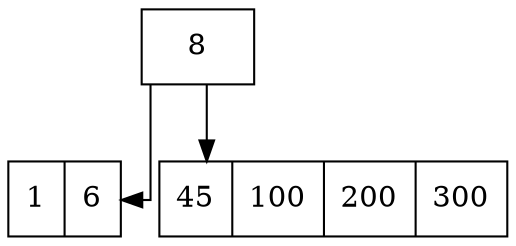 digraph G { node[shape = box;] concentrate=true; graph[splines = ortho]; nodo1[shape = record label = "{1}|{6}"]nodo2[shape = record label = "{45}|{100}|{200}|{300}"]nodo0[shape = record label = "{8}"]nodo0->nodo1
nodo0->nodo2
nodo0}
